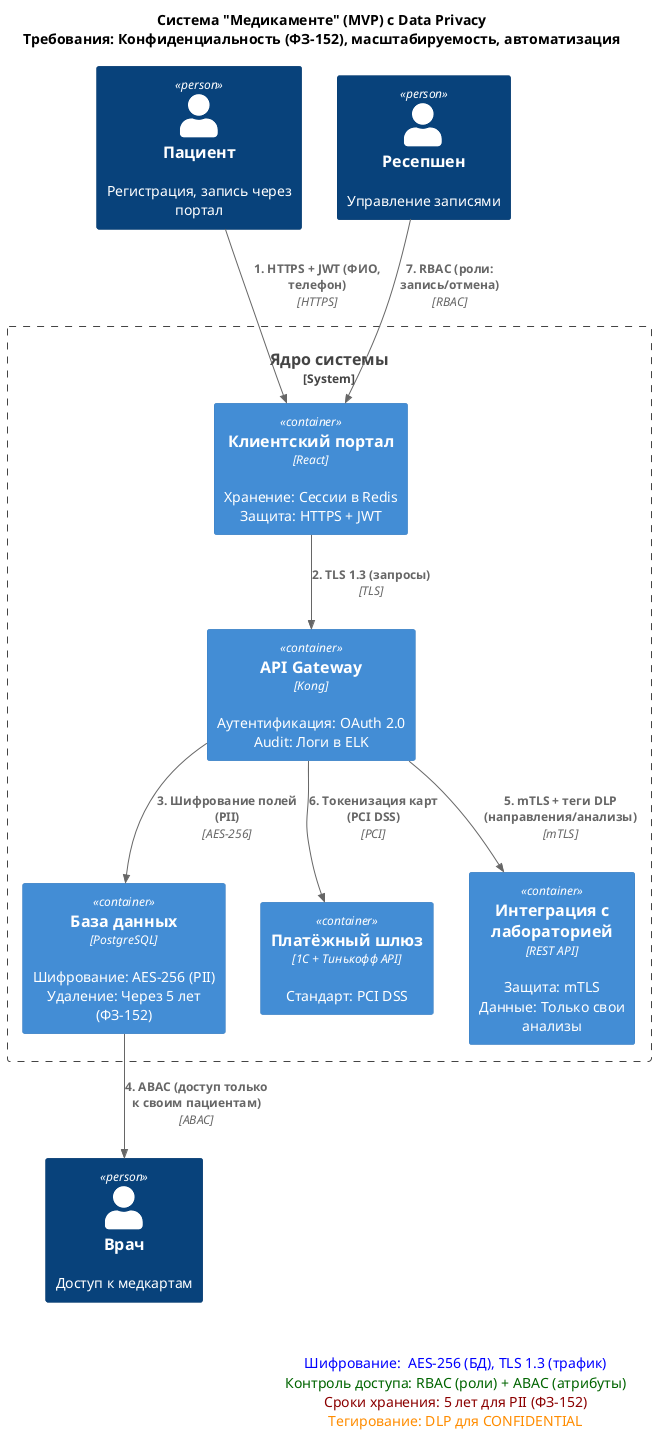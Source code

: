 @startuml
!include <C4/C4_Container>

title Система "Медикаменте" (MVP) с Data Privacy\nТребования: Конфиденциальность (ФЗ-152), масштабируемость, автоматизация

Person(patient, "Пациент", "Регистрация, запись через портал")
Person(doctor, "Врач", "Доступ к медкартам")
Person(reception, "Ресепшен", "Управление записями")

System_Boundary(medikamente, "Ядро системы") {
  Container(portal, "Клиентский портал", "React", "Хранение: Сессии в Redis\nЗащита: HTTPS + JWT")
  Container(api, "API Gateway", "Kong", "Аутентификация: OAuth 2.0\nAudit: Логи в ELK")
  Container(db, "База данных", "PostgreSQL", "Шифрование: AES-256 (PII)\nУдаление: Через 5 лет (ФЗ-152)")
  Container(payment, "Платёжный шлюз", "1С + Тинькофф API", "Стандарт: PCI DSS")
  Container(lab, "Интеграция с лабораторией", "REST API", "Защита: mTLS\nДанные: Только свои анализы")
}

Rel(patient, portal, "1. HTTPS + JWT (ФИО, телефон)", "HTTPS")
Rel(portal, api, "2. TLS 1.3 (запросы)", "TLS")
Rel(api, db, "3. Шифрование полей (PII)", "AES-256")
Rel(db, doctor, "4. ABAC (доступ только к своим пациентам)", "ABAC")
Rel(api, lab, "5. mTLS + теги DLP (направления/анализы)", "mTLS")
Rel(api, payment, "6. Токенизация карт (PCI DSS)", "PCI")
Rel(reception, portal, "7. RBAC (роли: запись/отмена)", "RBAC")

legend right
  <b>Меры Data Privacy:</b>
  ====
  <color:#0000FF>Шифрование:  AES-256 (БД), TLS 1.3 (трафик)</color>
  <color:#006400>Контроль доступа: RBAC (роли) + ABAC (атрибуты)</color>
  <color:#8B0000>Сроки хранения: 5 лет для PII (ФЗ-152)</color>
  <color:#FF8C00>Тегирование: DLP для CONFIDENTIAL</color>
endlegend
@enduml